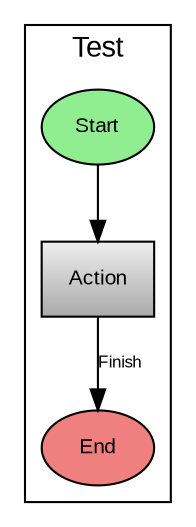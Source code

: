digraph {
	fontname="Arial"
	compound="true"
	edge [
		fontname="Arial"
		,fontsize="8"
	]
	node [
		fontname="Arial"
		,fontsize="10"
	]
	subgraph cluster_test {
		label="Test"
		test_start [
			style="filled"
			,shape="oval"
			,fillcolor="lightgreen"
			,label="Start"
		]
		test_action [
			style="filled"
			,shape="rect"
			,gradientangle="90"
			,fillcolor="#aaaaaa, 0.5:#eeeeee"
			,label="Action"
		]
		test_end [
			style="filled"
			,shape="oval"
			,fillcolor="lightcoral"
			,label="End"
		]
		test_start -> test_action
		test_action -> test_end [
			label="Finish"
		]
	}
}